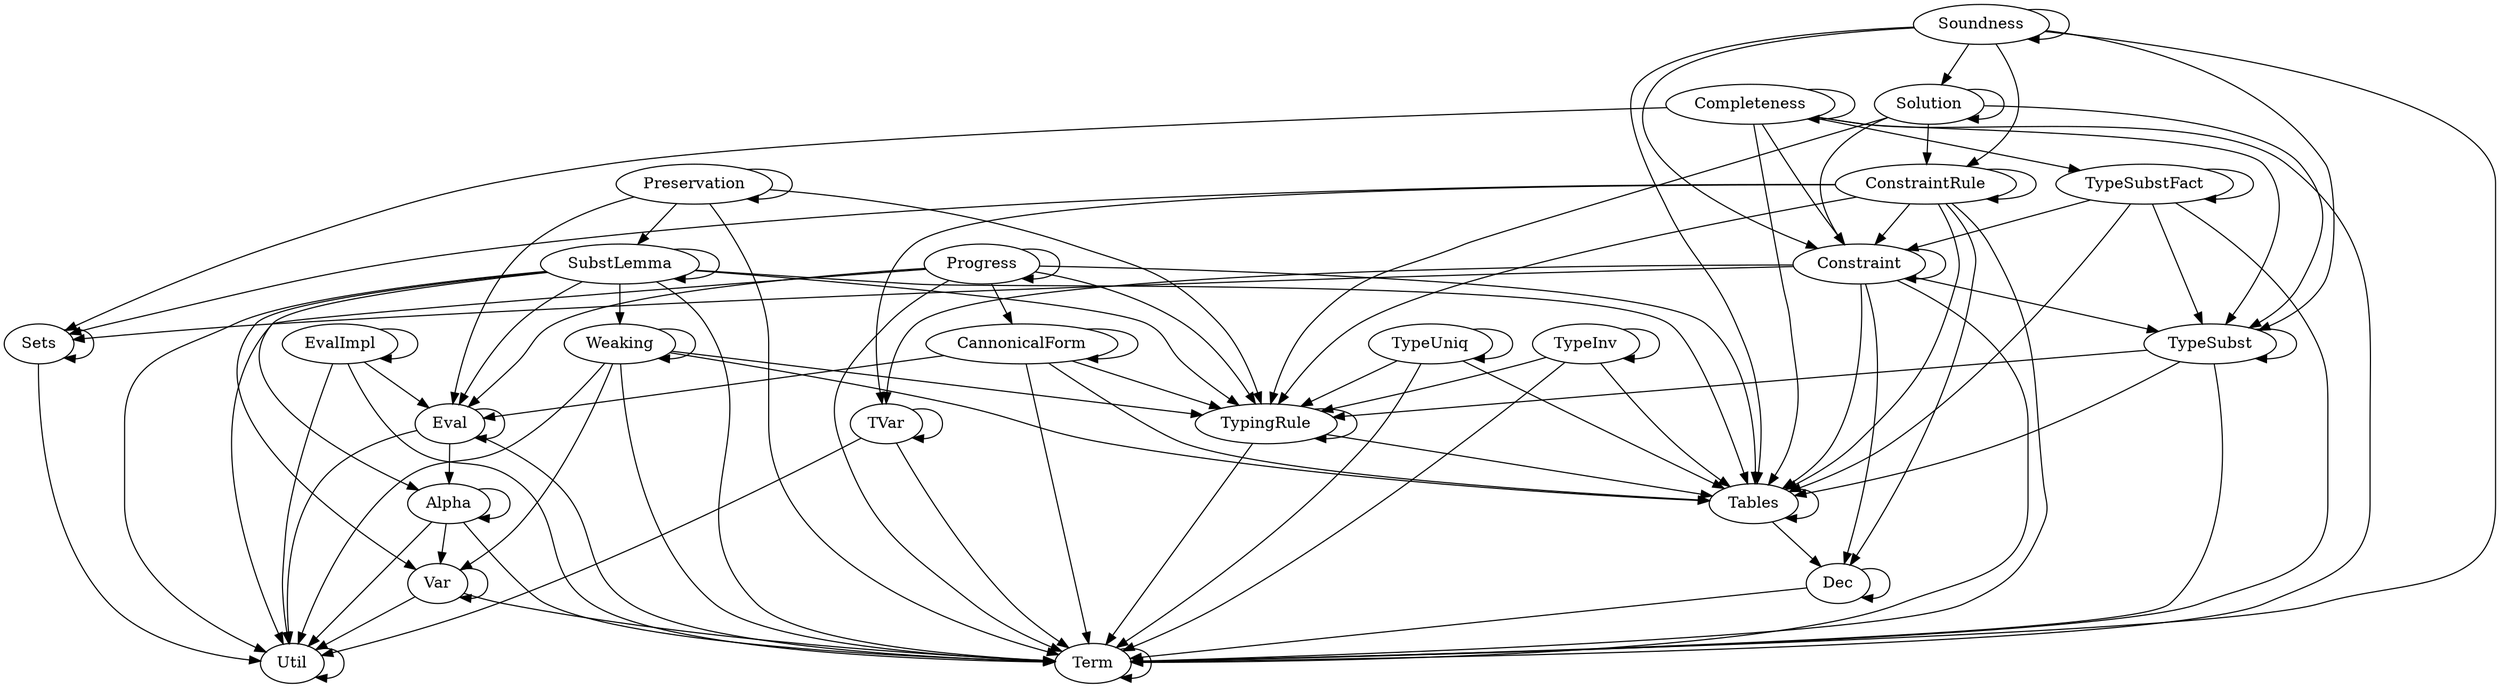 digraph depend{
Weaking -> Weaking
Weaking -> Util
Weaking -> Term
Weaking -> Var
Weaking -> TypingRule
Weaking -> Tables
Var -> Var
Var -> Util
Var -> Term
Util -> Util
TypingRule -> TypingRule
TypingRule -> Tables
TypingRule -> Term
TypeUniq -> TypeUniq
TypeUniq -> Term
TypeUniq -> TypingRule
TypeUniq -> Tables
TypeSubstFact -> TypeSubstFact
TypeSubstFact -> Term
TypeSubstFact -> Constraint
TypeSubstFact -> Tables
TypeSubstFact -> TypeSubst
TypeSubst -> TypeSubst
TypeSubst -> Term
TypeSubst -> TypingRule
TypeSubst -> Tables
TypeInv -> TypeInv
TypeInv -> Term
TypeInv -> TypingRule
TypeInv -> Tables
Term -> Term
Tables -> Tables
Tables -> Dec
TVar -> TVar
TVar -> Util
TVar -> Term
SubstLemma -> SubstLemma
SubstLemma -> Util
SubstLemma -> Term
SubstLemma -> Var
SubstLemma -> Weaking
SubstLemma -> Eval
SubstLemma -> Alpha
SubstLemma -> TypingRule
SubstLemma -> Tables
Soundness -> Soundness
Soundness -> Tables
Soundness -> Term
Soundness -> Constraint
Soundness -> ConstraintRule
Soundness -> TypeSubst
Soundness -> Solution
Solution -> Solution
Solution -> TypeSubst
Solution -> Constraint
Solution -> TypingRule
Solution -> ConstraintRule
Sets -> Sets
Sets -> Util
Progress -> Progress
Progress -> Util
Progress -> Term
Progress -> Eval
Progress -> TypingRule
Progress -> Tables
Progress -> CannonicalForm
Preservation -> Preservation
Preservation -> Term
Preservation -> Eval
Preservation -> TypingRule
Preservation -> SubstLemma
EvalImpl -> EvalImpl
EvalImpl -> Term
EvalImpl -> Util
EvalImpl -> Eval
Eval -> Eval
Eval -> Util
Eval -> Term
Eval -> Alpha
Dec -> Dec
Dec -> Term
ConstraintRule -> ConstraintRule
ConstraintRule -> Dec
ConstraintRule -> Tables
ConstraintRule -> Sets
ConstraintRule -> Term
ConstraintRule -> TVar
ConstraintRule -> Constraint
ConstraintRule -> TypingRule
Constraint -> Constraint
Constraint -> Tables
Constraint -> Sets
Constraint -> Dec
Constraint -> Term
Constraint -> TVar
Constraint -> TypeSubst
Completeness -> Completeness
Completeness -> Tables
Completeness -> Sets
Completeness -> Term
Completeness -> Constraint
Completeness -> TypeSubst
Completeness -> TypeSubstFact
CannonicalForm -> CannonicalForm
CannonicalForm -> Term
CannonicalForm -> Tables
CannonicalForm -> Eval
CannonicalForm -> TypingRule
Alpha -> Alpha
Alpha -> Util
Alpha -> Term
Alpha -> Var
}
